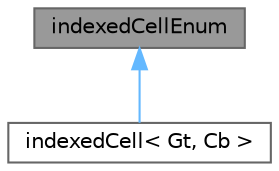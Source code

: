 digraph "indexedCellEnum"
{
 // LATEX_PDF_SIZE
  bgcolor="transparent";
  edge [fontname=Helvetica,fontsize=10,labelfontname=Helvetica,labelfontsize=10];
  node [fontname=Helvetica,fontsize=10,shape=box,height=0.2,width=0.4];
  Node1 [id="Node000001",label="indexedCellEnum",height=0.2,width=0.4,color="gray40", fillcolor="grey60", style="filled", fontcolor="black",tooltip=" "];
  Node1 -> Node2 [id="edge1_Node000001_Node000002",dir="back",color="steelblue1",style="solid",tooltip=" "];
  Node2 [id="Node000002",label="indexedCell\< Gt, Cb \>",height=0.2,width=0.4,color="gray40", fillcolor="white", style="filled",URL="$classCGAL_1_1indexedCell.html",tooltip="An indexed form of CGAL::Triangulation_cell_base_3<K> used to keep track of the Delaunay cells (tets)..."];
}
